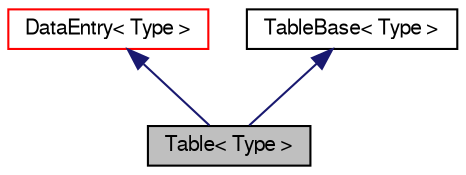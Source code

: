digraph "Table&lt; Type &gt;"
{
  bgcolor="transparent";
  edge [fontname="FreeSans",fontsize="10",labelfontname="FreeSans",labelfontsize="10"];
  node [fontname="FreeSans",fontsize="10",shape=record];
  Node0 [label="Table\< Type \>",height=0.2,width=0.4,color="black", fillcolor="grey75", style="filled", fontcolor="black"];
  Node1 -> Node0 [dir="back",color="midnightblue",fontsize="10",style="solid",fontname="FreeSans"];
  Node1 [label="DataEntry\< Type \>",height=0.2,width=0.4,color="red",URL="$a27662.html",tooltip="Top level data entry class for use in dictionaries. Provides a mechanism to specify a variable as a c..."];
  Node3 -> Node0 [dir="back",color="midnightblue",fontsize="10",style="solid",fontname="FreeSans"];
  Node3 [label="TableBase\< Type \>",height=0.2,width=0.4,color="black",URL="$a27674.html",tooltip="Base class for table with bounds handling, interpolation and integration. "];
}
